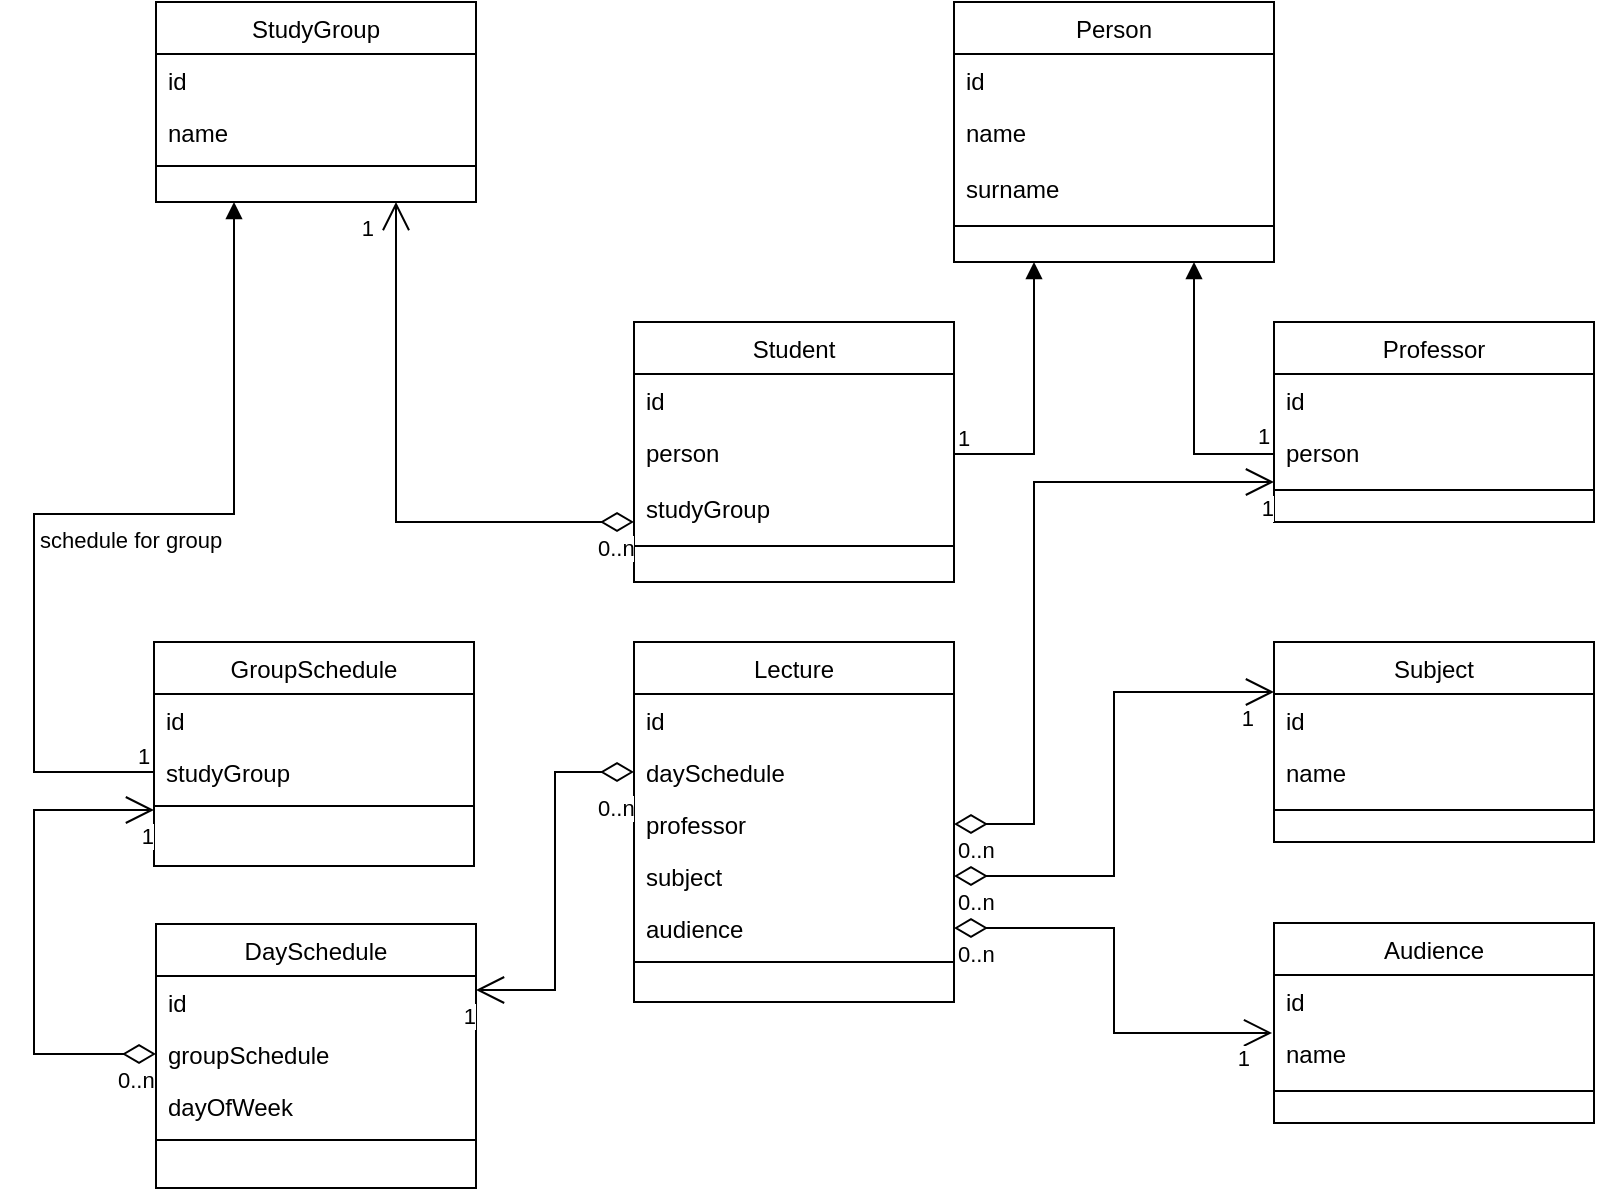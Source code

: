 <mxfile version="16.0.0" type="github">
  <diagram id="C5RBs43oDa-KdzZeNtuy" name="Page-1">
    <mxGraphModel dx="946" dy="564" grid="1" gridSize="10" guides="1" tooltips="1" connect="1" arrows="1" fold="1" page="1" pageScale="1" pageWidth="827" pageHeight="1169" math="0" shadow="0">
      <root>
        <mxCell id="WIyWlLk6GJQsqaUBKTNV-0" />
        <mxCell id="WIyWlLk6GJQsqaUBKTNV-1" parent="WIyWlLk6GJQsqaUBKTNV-0" />
        <mxCell id="zkfFHV4jXpPFQw0GAbJ--0" value="StudyGroup" style="swimlane;fontStyle=0;align=center;verticalAlign=top;childLayout=stackLayout;horizontal=1;startSize=26;horizontalStack=0;resizeParent=1;resizeLast=0;collapsible=1;marginBottom=0;rounded=0;shadow=0;strokeWidth=1;" parent="WIyWlLk6GJQsqaUBKTNV-1" vertex="1">
          <mxGeometry x="81" y="40" width="160" height="100" as="geometry">
            <mxRectangle x="230" y="140" width="160" height="26" as="alternateBounds" />
          </mxGeometry>
        </mxCell>
        <mxCell id="zkfFHV4jXpPFQw0GAbJ--1" value="id" style="text;align=left;verticalAlign=top;spacingLeft=4;spacingRight=4;overflow=hidden;rotatable=0;points=[[0,0.5],[1,0.5]];portConstraint=eastwest;" parent="zkfFHV4jXpPFQw0GAbJ--0" vertex="1">
          <mxGeometry y="26" width="160" height="26" as="geometry" />
        </mxCell>
        <mxCell id="zkfFHV4jXpPFQw0GAbJ--2" value="name" style="text;align=left;verticalAlign=top;spacingLeft=4;spacingRight=4;overflow=hidden;rotatable=0;points=[[0,0.5],[1,0.5]];portConstraint=eastwest;rounded=0;shadow=0;html=0;" parent="zkfFHV4jXpPFQw0GAbJ--0" vertex="1">
          <mxGeometry y="52" width="160" height="26" as="geometry" />
        </mxCell>
        <mxCell id="zkfFHV4jXpPFQw0GAbJ--4" value="" style="line;html=1;strokeWidth=1;align=left;verticalAlign=middle;spacingTop=-1;spacingLeft=3;spacingRight=3;rotatable=0;labelPosition=right;points=[];portConstraint=eastwest;" parent="zkfFHV4jXpPFQw0GAbJ--0" vertex="1">
          <mxGeometry y="78" width="160" height="8" as="geometry" />
        </mxCell>
        <mxCell id="zkfFHV4jXpPFQw0GAbJ--6" value="Student" style="swimlane;fontStyle=0;align=center;verticalAlign=top;childLayout=stackLayout;horizontal=1;startSize=26;horizontalStack=0;resizeParent=1;resizeLast=0;collapsible=1;marginBottom=0;rounded=0;shadow=0;strokeWidth=1;" parent="WIyWlLk6GJQsqaUBKTNV-1" vertex="1">
          <mxGeometry x="320" y="200" width="160" height="130" as="geometry">
            <mxRectangle x="130" y="380" width="160" height="26" as="alternateBounds" />
          </mxGeometry>
        </mxCell>
        <mxCell id="zkfFHV4jXpPFQw0GAbJ--7" value="id" style="text;align=left;verticalAlign=top;spacingLeft=4;spacingRight=4;overflow=hidden;rotatable=0;points=[[0,0.5],[1,0.5]];portConstraint=eastwest;" parent="zkfFHV4jXpPFQw0GAbJ--6" vertex="1">
          <mxGeometry y="26" width="160" height="26" as="geometry" />
        </mxCell>
        <mxCell id="zkfFHV4jXpPFQw0GAbJ--8" value="person" style="text;align=left;verticalAlign=top;spacingLeft=4;spacingRight=4;overflow=hidden;rotatable=0;points=[[0,0.5],[1,0.5]];portConstraint=eastwest;rounded=0;shadow=0;html=0;" parent="zkfFHV4jXpPFQw0GAbJ--6" vertex="1">
          <mxGeometry y="52" width="160" height="28" as="geometry" />
        </mxCell>
        <mxCell id="ZBiW8tiK81gAfzIAbEuC-8" value="studyGroup" style="text;align=left;verticalAlign=top;spacingLeft=4;spacingRight=4;overflow=hidden;rotatable=0;points=[[0,0.5],[1,0.5]];portConstraint=eastwest;rounded=0;shadow=0;html=0;" parent="zkfFHV4jXpPFQw0GAbJ--6" vertex="1">
          <mxGeometry y="80" width="160" height="28" as="geometry" />
        </mxCell>
        <mxCell id="ZBiW8tiK81gAfzIAbEuC-3" value="" style="line;html=1;strokeWidth=1;align=left;verticalAlign=middle;spacingTop=-1;spacingLeft=3;spacingRight=3;rotatable=0;labelPosition=right;points=[];portConstraint=eastwest;" parent="zkfFHV4jXpPFQw0GAbJ--6" vertex="1">
          <mxGeometry y="108" width="160" height="8" as="geometry" />
        </mxCell>
        <mxCell id="zkfFHV4jXpPFQw0GAbJ--13" value="Subject" style="swimlane;fontStyle=0;align=center;verticalAlign=top;childLayout=stackLayout;horizontal=1;startSize=26;horizontalStack=0;resizeParent=1;resizeLast=0;collapsible=1;marginBottom=0;rounded=0;shadow=0;strokeWidth=1;" parent="WIyWlLk6GJQsqaUBKTNV-1" vertex="1">
          <mxGeometry x="640" y="360" width="160" height="100" as="geometry">
            <mxRectangle x="340" y="380" width="170" height="26" as="alternateBounds" />
          </mxGeometry>
        </mxCell>
        <mxCell id="zkfFHV4jXpPFQw0GAbJ--14" value="id" style="text;align=left;verticalAlign=top;spacingLeft=4;spacingRight=4;overflow=hidden;rotatable=0;points=[[0,0.5],[1,0.5]];portConstraint=eastwest;" parent="zkfFHV4jXpPFQw0GAbJ--13" vertex="1">
          <mxGeometry y="26" width="160" height="26" as="geometry" />
        </mxCell>
        <mxCell id="ZBiW8tiK81gAfzIAbEuC-2" value="name" style="text;align=left;verticalAlign=top;spacingLeft=4;spacingRight=4;overflow=hidden;rotatable=0;points=[[0,0.5],[1,0.5]];portConstraint=eastwest;rounded=0;shadow=0;html=0;" parent="zkfFHV4jXpPFQw0GAbJ--13" vertex="1">
          <mxGeometry y="52" width="160" height="28" as="geometry" />
        </mxCell>
        <mxCell id="zkfFHV4jXpPFQw0GAbJ--15" value="" style="line;html=1;strokeWidth=1;align=left;verticalAlign=middle;spacingTop=-1;spacingLeft=3;spacingRight=3;rotatable=0;labelPosition=right;points=[];portConstraint=eastwest;" parent="zkfFHV4jXpPFQw0GAbJ--13" vertex="1">
          <mxGeometry y="80" width="160" height="8" as="geometry" />
        </mxCell>
        <mxCell id="zkfFHV4jXpPFQw0GAbJ--17" value="Lecture" style="swimlane;fontStyle=0;align=center;verticalAlign=top;childLayout=stackLayout;horizontal=1;startSize=26;horizontalStack=0;resizeParent=1;resizeLast=0;collapsible=1;marginBottom=0;rounded=0;shadow=0;strokeWidth=1;" parent="WIyWlLk6GJQsqaUBKTNV-1" vertex="1">
          <mxGeometry x="320" y="360" width="160" height="180" as="geometry">
            <mxRectangle x="40" y="270" width="160" height="26" as="alternateBounds" />
          </mxGeometry>
        </mxCell>
        <mxCell id="zkfFHV4jXpPFQw0GAbJ--18" value="id" style="text;align=left;verticalAlign=top;spacingLeft=4;spacingRight=4;overflow=hidden;rotatable=0;points=[[0,0.5],[1,0.5]];portConstraint=eastwest;" parent="zkfFHV4jXpPFQw0GAbJ--17" vertex="1">
          <mxGeometry y="26" width="160" height="26" as="geometry" />
        </mxCell>
        <mxCell id="zkfFHV4jXpPFQw0GAbJ--19" value="daySchedule" style="text;align=left;verticalAlign=top;spacingLeft=4;spacingRight=4;overflow=hidden;rotatable=0;points=[[0,0.5],[1,0.5]];portConstraint=eastwest;rounded=0;shadow=0;html=0;" parent="zkfFHV4jXpPFQw0GAbJ--17" vertex="1">
          <mxGeometry y="52" width="160" height="26" as="geometry" />
        </mxCell>
        <mxCell id="ZBiW8tiK81gAfzIAbEuC-9" value="professor" style="text;align=left;verticalAlign=top;spacingLeft=4;spacingRight=4;overflow=hidden;rotatable=0;points=[[0,0.5],[1,0.5]];portConstraint=eastwest;rounded=0;shadow=0;html=0;" parent="zkfFHV4jXpPFQw0GAbJ--17" vertex="1">
          <mxGeometry y="78" width="160" height="26" as="geometry" />
        </mxCell>
        <mxCell id="zkfFHV4jXpPFQw0GAbJ--20" value="subject" style="text;align=left;verticalAlign=top;spacingLeft=4;spacingRight=4;overflow=hidden;rotatable=0;points=[[0,0.5],[1,0.5]];portConstraint=eastwest;rounded=0;shadow=0;html=0;" parent="zkfFHV4jXpPFQw0GAbJ--17" vertex="1">
          <mxGeometry y="104" width="160" height="26" as="geometry" />
        </mxCell>
        <mxCell id="zkfFHV4jXpPFQw0GAbJ--21" value="audience" style="text;align=left;verticalAlign=top;spacingLeft=4;spacingRight=4;overflow=hidden;rotatable=0;points=[[0,0.5],[1,0.5]];portConstraint=eastwest;rounded=0;shadow=0;html=0;" parent="zkfFHV4jXpPFQw0GAbJ--17" vertex="1">
          <mxGeometry y="130" width="160" height="26" as="geometry" />
        </mxCell>
        <mxCell id="zkfFHV4jXpPFQw0GAbJ--23" value="" style="line;html=1;strokeWidth=1;align=left;verticalAlign=middle;spacingTop=-1;spacingLeft=3;spacingRight=3;rotatable=0;labelPosition=right;points=[];portConstraint=eastwest;" parent="zkfFHV4jXpPFQw0GAbJ--17" vertex="1">
          <mxGeometry y="156" width="160" height="8" as="geometry" />
        </mxCell>
        <mxCell id="ZBiW8tiK81gAfzIAbEuC-4" value="Audience" style="swimlane;fontStyle=0;align=center;verticalAlign=top;childLayout=stackLayout;horizontal=1;startSize=26;horizontalStack=0;resizeParent=1;resizeLast=0;collapsible=1;marginBottom=0;rounded=0;shadow=0;strokeWidth=1;" parent="WIyWlLk6GJQsqaUBKTNV-1" vertex="1">
          <mxGeometry x="640" y="500.5" width="160" height="100" as="geometry">
            <mxRectangle x="340" y="380" width="170" height="26" as="alternateBounds" />
          </mxGeometry>
        </mxCell>
        <mxCell id="ZBiW8tiK81gAfzIAbEuC-5" value="id" style="text;align=left;verticalAlign=top;spacingLeft=4;spacingRight=4;overflow=hidden;rotatable=0;points=[[0,0.5],[1,0.5]];portConstraint=eastwest;" parent="ZBiW8tiK81gAfzIAbEuC-4" vertex="1">
          <mxGeometry y="26" width="160" height="26" as="geometry" />
        </mxCell>
        <mxCell id="ZBiW8tiK81gAfzIAbEuC-6" value="name" style="text;align=left;verticalAlign=top;spacingLeft=4;spacingRight=4;overflow=hidden;rotatable=0;points=[[0,0.5],[1,0.5]];portConstraint=eastwest;rounded=0;shadow=0;html=0;" parent="ZBiW8tiK81gAfzIAbEuC-4" vertex="1">
          <mxGeometry y="52" width="160" height="28" as="geometry" />
        </mxCell>
        <mxCell id="ZBiW8tiK81gAfzIAbEuC-7" value="" style="line;html=1;strokeWidth=1;align=left;verticalAlign=middle;spacingTop=-1;spacingLeft=3;spacingRight=3;rotatable=0;labelPosition=right;points=[];portConstraint=eastwest;" parent="ZBiW8tiK81gAfzIAbEuC-4" vertex="1">
          <mxGeometry y="80" width="160" height="8" as="geometry" />
        </mxCell>
        <mxCell id="wHeLWgzqAec18PbtGZoy-6" value="" style="endArrow=open;html=1;endSize=12;startArrow=diamondThin;startSize=14;startFill=0;edgeStyle=orthogonalEdgeStyle;rounded=0;entryX=0;entryY=0.25;entryDx=0;entryDy=0;" parent="WIyWlLk6GJQsqaUBKTNV-1" source="zkfFHV4jXpPFQw0GAbJ--20" target="zkfFHV4jXpPFQw0GAbJ--13" edge="1">
          <mxGeometry relative="1" as="geometry">
            <mxPoint x="370" y="380" as="sourcePoint" />
            <mxPoint x="510" y="280" as="targetPoint" />
          </mxGeometry>
        </mxCell>
        <mxCell id="wHeLWgzqAec18PbtGZoy-7" value="0..n" style="edgeLabel;resizable=0;html=1;align=left;verticalAlign=top;" parent="wHeLWgzqAec18PbtGZoy-6" connectable="0" vertex="1">
          <mxGeometry x="-1" relative="1" as="geometry" />
        </mxCell>
        <mxCell id="wHeLWgzqAec18PbtGZoy-8" value="1" style="edgeLabel;resizable=0;html=1;align=right;verticalAlign=top;" parent="wHeLWgzqAec18PbtGZoy-6" connectable="0" vertex="1">
          <mxGeometry x="1" relative="1" as="geometry">
            <mxPoint x="-10" as="offset" />
          </mxGeometry>
        </mxCell>
        <mxCell id="wHeLWgzqAec18PbtGZoy-9" value="" style="endArrow=open;html=1;endSize=12;startArrow=diamondThin;startSize=14;startFill=0;edgeStyle=orthogonalEdgeStyle;rounded=0;entryX=-0.006;entryY=1.115;entryDx=0;entryDy=0;entryPerimeter=0;" parent="WIyWlLk6GJQsqaUBKTNV-1" source="zkfFHV4jXpPFQw0GAbJ--21" target="ZBiW8tiK81gAfzIAbEuC-5" edge="1">
          <mxGeometry relative="1" as="geometry">
            <mxPoint x="410" y="420" as="sourcePoint" />
            <mxPoint x="570" y="420" as="targetPoint" />
          </mxGeometry>
        </mxCell>
        <mxCell id="wHeLWgzqAec18PbtGZoy-10" value="0..n" style="edgeLabel;resizable=0;html=1;align=left;verticalAlign=top;" parent="wHeLWgzqAec18PbtGZoy-9" connectable="0" vertex="1">
          <mxGeometry x="-1" relative="1" as="geometry" />
        </mxCell>
        <mxCell id="wHeLWgzqAec18PbtGZoy-11" value="1" style="edgeLabel;resizable=0;html=1;align=right;verticalAlign=top;" parent="wHeLWgzqAec18PbtGZoy-9" connectable="0" vertex="1">
          <mxGeometry x="1" relative="1" as="geometry">
            <mxPoint x="-10" as="offset" />
          </mxGeometry>
        </mxCell>
        <mxCell id="QOIhF5GQYa2GGl8REqSU-0" value="Person" style="swimlane;fontStyle=0;align=center;verticalAlign=top;childLayout=stackLayout;horizontal=1;startSize=26;horizontalStack=0;resizeParent=1;resizeLast=0;collapsible=1;marginBottom=0;rounded=0;shadow=0;strokeWidth=1;" parent="WIyWlLk6GJQsqaUBKTNV-1" vertex="1">
          <mxGeometry x="480" y="40" width="160" height="130" as="geometry">
            <mxRectangle x="340" y="380" width="170" height="26" as="alternateBounds" />
          </mxGeometry>
        </mxCell>
        <mxCell id="QOIhF5GQYa2GGl8REqSU-1" value="id" style="text;align=left;verticalAlign=top;spacingLeft=4;spacingRight=4;overflow=hidden;rotatable=0;points=[[0,0.5],[1,0.5]];portConstraint=eastwest;" parent="QOIhF5GQYa2GGl8REqSU-0" vertex="1">
          <mxGeometry y="26" width="160" height="26" as="geometry" />
        </mxCell>
        <mxCell id="QOIhF5GQYa2GGl8REqSU-2" value="name" style="text;align=left;verticalAlign=top;spacingLeft=4;spacingRight=4;overflow=hidden;rotatable=0;points=[[0,0.5],[1,0.5]];portConstraint=eastwest;rounded=0;shadow=0;html=0;" parent="QOIhF5GQYa2GGl8REqSU-0" vertex="1">
          <mxGeometry y="52" width="160" height="28" as="geometry" />
        </mxCell>
        <mxCell id="QOIhF5GQYa2GGl8REqSU-4" value="surname" style="text;align=left;verticalAlign=top;spacingLeft=4;spacingRight=4;overflow=hidden;rotatable=0;points=[[0,0.5],[1,0.5]];portConstraint=eastwest;rounded=0;shadow=0;html=0;" parent="QOIhF5GQYa2GGl8REqSU-0" vertex="1">
          <mxGeometry y="80" width="160" height="28" as="geometry" />
        </mxCell>
        <mxCell id="QOIhF5GQYa2GGl8REqSU-3" value="" style="line;html=1;strokeWidth=1;align=left;verticalAlign=middle;spacingTop=-1;spacingLeft=3;spacingRight=3;rotatable=0;labelPosition=right;points=[];portConstraint=eastwest;" parent="QOIhF5GQYa2GGl8REqSU-0" vertex="1">
          <mxGeometry y="108" width="160" height="8" as="geometry" />
        </mxCell>
        <mxCell id="QOIhF5GQYa2GGl8REqSU-5" value="" style="endArrow=block;endFill=1;html=1;edgeStyle=orthogonalEdgeStyle;align=left;verticalAlign=top;rounded=0;entryX=0.25;entryY=1;entryDx=0;entryDy=0;" parent="WIyWlLk6GJQsqaUBKTNV-1" source="zkfFHV4jXpPFQw0GAbJ--8" target="QOIhF5GQYa2GGl8REqSU-0" edge="1">
          <mxGeometry x="-1" relative="1" as="geometry">
            <mxPoint x="160" y="100" as="sourcePoint" />
            <mxPoint x="340" y="190" as="targetPoint" />
          </mxGeometry>
        </mxCell>
        <mxCell id="QOIhF5GQYa2GGl8REqSU-6" value="1" style="edgeLabel;resizable=0;html=1;align=left;verticalAlign=bottom;" parent="QOIhF5GQYa2GGl8REqSU-5" connectable="0" vertex="1">
          <mxGeometry x="-1" relative="1" as="geometry" />
        </mxCell>
        <mxCell id="QOIhF5GQYa2GGl8REqSU-7" value="Professor" style="swimlane;fontStyle=0;align=center;verticalAlign=top;childLayout=stackLayout;horizontal=1;startSize=26;horizontalStack=0;resizeParent=1;resizeLast=0;collapsible=1;marginBottom=0;rounded=0;shadow=0;strokeWidth=1;" parent="WIyWlLk6GJQsqaUBKTNV-1" vertex="1">
          <mxGeometry x="640" y="200" width="160" height="100" as="geometry">
            <mxRectangle x="340" y="380" width="170" height="26" as="alternateBounds" />
          </mxGeometry>
        </mxCell>
        <mxCell id="QOIhF5GQYa2GGl8REqSU-8" value="id" style="text;align=left;verticalAlign=top;spacingLeft=4;spacingRight=4;overflow=hidden;rotatable=0;points=[[0,0.5],[1,0.5]];portConstraint=eastwest;" parent="QOIhF5GQYa2GGl8REqSU-7" vertex="1">
          <mxGeometry y="26" width="160" height="26" as="geometry" />
        </mxCell>
        <mxCell id="QOIhF5GQYa2GGl8REqSU-9" value="person" style="text;align=left;verticalAlign=top;spacingLeft=4;spacingRight=4;overflow=hidden;rotatable=0;points=[[0,0.5],[1,0.5]];portConstraint=eastwest;rounded=0;shadow=0;html=0;" parent="QOIhF5GQYa2GGl8REqSU-7" vertex="1">
          <mxGeometry y="52" width="160" height="28" as="geometry" />
        </mxCell>
        <mxCell id="QOIhF5GQYa2GGl8REqSU-10" value="" style="line;html=1;strokeWidth=1;align=left;verticalAlign=middle;spacingTop=-1;spacingLeft=3;spacingRight=3;rotatable=0;labelPosition=right;points=[];portConstraint=eastwest;" parent="QOIhF5GQYa2GGl8REqSU-7" vertex="1">
          <mxGeometry y="80" width="160" height="8" as="geometry" />
        </mxCell>
        <mxCell id="QOIhF5GQYa2GGl8REqSU-11" value="" style="endArrow=block;endFill=1;html=1;edgeStyle=orthogonalEdgeStyle;align=left;verticalAlign=top;rounded=0;entryX=0.75;entryY=1;entryDx=0;entryDy=0;" parent="WIyWlLk6GJQsqaUBKTNV-1" source="QOIhF5GQYa2GGl8REqSU-9" target="QOIhF5GQYa2GGl8REqSU-0" edge="1">
          <mxGeometry x="-1" relative="1" as="geometry">
            <mxPoint x="630" y="260" as="sourcePoint" />
            <mxPoint x="600" y="80" as="targetPoint" />
          </mxGeometry>
        </mxCell>
        <mxCell id="QOIhF5GQYa2GGl8REqSU-12" value="1" style="edgeLabel;resizable=0;html=1;align=left;verticalAlign=bottom;" parent="QOIhF5GQYa2GGl8REqSU-11" connectable="0" vertex="1">
          <mxGeometry x="-1" relative="1" as="geometry">
            <mxPoint x="-10" y="-1" as="offset" />
          </mxGeometry>
        </mxCell>
        <mxCell id="QOIhF5GQYa2GGl8REqSU-13" value="GroupSchedule" style="swimlane;fontStyle=0;align=center;verticalAlign=top;childLayout=stackLayout;horizontal=1;startSize=26;horizontalStack=0;resizeParent=1;resizeLast=0;collapsible=1;marginBottom=0;rounded=0;shadow=0;strokeWidth=1;" parent="WIyWlLk6GJQsqaUBKTNV-1" vertex="1">
          <mxGeometry x="80" y="360" width="160" height="112" as="geometry">
            <mxRectangle x="230" y="140" width="160" height="26" as="alternateBounds" />
          </mxGeometry>
        </mxCell>
        <mxCell id="QOIhF5GQYa2GGl8REqSU-14" value="id" style="text;align=left;verticalAlign=top;spacingLeft=4;spacingRight=4;overflow=hidden;rotatable=0;points=[[0,0.5],[1,0.5]];portConstraint=eastwest;" parent="QOIhF5GQYa2GGl8REqSU-13" vertex="1">
          <mxGeometry y="26" width="160" height="26" as="geometry" />
        </mxCell>
        <mxCell id="QOIhF5GQYa2GGl8REqSU-31" value="studyGroup" style="text;align=left;verticalAlign=top;spacingLeft=4;spacingRight=4;overflow=hidden;rotatable=0;points=[[0,0.5],[1,0.5]];portConstraint=eastwest;rounded=0;shadow=0;html=0;" parent="QOIhF5GQYa2GGl8REqSU-13" vertex="1">
          <mxGeometry y="52" width="160" height="26" as="geometry" />
        </mxCell>
        <mxCell id="QOIhF5GQYa2GGl8REqSU-16" value="" style="line;html=1;strokeWidth=1;align=left;verticalAlign=middle;spacingTop=-1;spacingLeft=3;spacingRight=3;rotatable=0;labelPosition=right;points=[];portConstraint=eastwest;" parent="QOIhF5GQYa2GGl8REqSU-13" vertex="1">
          <mxGeometry y="78" width="160" height="8" as="geometry" />
        </mxCell>
        <mxCell id="QOIhF5GQYa2GGl8REqSU-18" value="schedule for group" style="endArrow=block;endFill=1;html=1;edgeStyle=orthogonalEdgeStyle;align=left;verticalAlign=top;rounded=0;entryX=0.25;entryY=1;entryDx=0;entryDy=0;" parent="WIyWlLk6GJQsqaUBKTNV-1" source="QOIhF5GQYa2GGl8REqSU-31" target="zkfFHV4jXpPFQw0GAbJ--0" edge="1">
          <mxGeometry x="-0.151" relative="1" as="geometry">
            <mxPoint x="80" y="451" as="sourcePoint" />
            <mxPoint x="210" y="390" as="targetPoint" />
            <Array as="points">
              <mxPoint x="20" y="425" />
              <mxPoint x="20" y="296" />
              <mxPoint x="120" y="296" />
            </Array>
            <mxPoint as="offset" />
          </mxGeometry>
        </mxCell>
        <mxCell id="QOIhF5GQYa2GGl8REqSU-19" value="1" style="edgeLabel;resizable=0;html=1;align=left;verticalAlign=bottom;" parent="QOIhF5GQYa2GGl8REqSU-18" connectable="0" vertex="1">
          <mxGeometry x="-1" relative="1" as="geometry">
            <mxPoint x="-10" as="offset" />
          </mxGeometry>
        </mxCell>
        <mxCell id="QOIhF5GQYa2GGl8REqSU-20" value="DaySchedule" style="swimlane;fontStyle=0;align=center;verticalAlign=top;childLayout=stackLayout;horizontal=1;startSize=26;horizontalStack=0;resizeParent=1;resizeLast=0;collapsible=1;marginBottom=0;rounded=0;shadow=0;strokeWidth=1;" parent="WIyWlLk6GJQsqaUBKTNV-1" vertex="1">
          <mxGeometry x="81" y="501" width="160" height="132" as="geometry">
            <mxRectangle x="230" y="140" width="160" height="26" as="alternateBounds" />
          </mxGeometry>
        </mxCell>
        <mxCell id="QOIhF5GQYa2GGl8REqSU-21" value="id" style="text;align=left;verticalAlign=top;spacingLeft=4;spacingRight=4;overflow=hidden;rotatable=0;points=[[0,0.5],[1,0.5]];portConstraint=eastwest;" parent="QOIhF5GQYa2GGl8REqSU-20" vertex="1">
          <mxGeometry y="26" width="160" height="26" as="geometry" />
        </mxCell>
        <mxCell id="QOIhF5GQYa2GGl8REqSU-22" value="groupSchedule" style="text;align=left;verticalAlign=top;spacingLeft=4;spacingRight=4;overflow=hidden;rotatable=0;points=[[0,0.5],[1,0.5]];portConstraint=eastwest;rounded=0;shadow=0;html=0;" parent="QOIhF5GQYa2GGl8REqSU-20" vertex="1">
          <mxGeometry y="52" width="160" height="26" as="geometry" />
        </mxCell>
        <mxCell id="QOIhF5GQYa2GGl8REqSU-24" value="dayOfWeek" style="text;align=left;verticalAlign=top;spacingLeft=4;spacingRight=4;overflow=hidden;rotatable=0;points=[[0,0.5],[1,0.5]];portConstraint=eastwest;rounded=0;shadow=0;html=0;" parent="QOIhF5GQYa2GGl8REqSU-20" vertex="1">
          <mxGeometry y="78" width="160" height="26" as="geometry" />
        </mxCell>
        <mxCell id="QOIhF5GQYa2GGl8REqSU-23" value="" style="line;html=1;strokeWidth=1;align=left;verticalAlign=middle;spacingTop=-1;spacingLeft=3;spacingRight=3;rotatable=0;labelPosition=right;points=[];portConstraint=eastwest;" parent="QOIhF5GQYa2GGl8REqSU-20" vertex="1">
          <mxGeometry y="104" width="160" height="8" as="geometry" />
        </mxCell>
        <mxCell id="QOIhF5GQYa2GGl8REqSU-28" value="" style="endArrow=open;html=1;endSize=12;startArrow=diamondThin;startSize=14;startFill=0;edgeStyle=orthogonalEdgeStyle;rounded=0;exitX=1;exitY=0.5;exitDx=0;exitDy=0;" parent="WIyWlLk6GJQsqaUBKTNV-1" source="ZBiW8tiK81gAfzIAbEuC-9" target="QOIhF5GQYa2GGl8REqSU-7" edge="1">
          <mxGeometry relative="1" as="geometry">
            <mxPoint x="580" y="390" as="sourcePoint" />
            <mxPoint x="740" y="390" as="targetPoint" />
            <Array as="points">
              <mxPoint x="520" y="451" />
              <mxPoint x="520" y="280" />
            </Array>
          </mxGeometry>
        </mxCell>
        <mxCell id="QOIhF5GQYa2GGl8REqSU-29" value="0..n" style="edgeLabel;resizable=0;html=1;align=left;verticalAlign=top;" parent="QOIhF5GQYa2GGl8REqSU-28" connectable="0" vertex="1">
          <mxGeometry x="-1" relative="1" as="geometry" />
        </mxCell>
        <mxCell id="QOIhF5GQYa2GGl8REqSU-30" value="1" style="edgeLabel;resizable=0;html=1;align=right;verticalAlign=top;" parent="QOIhF5GQYa2GGl8REqSU-28" connectable="0" vertex="1">
          <mxGeometry x="1" relative="1" as="geometry" />
        </mxCell>
        <mxCell id="QOIhF5GQYa2GGl8REqSU-32" value="" style="endArrow=open;html=1;endSize=12;startArrow=diamondThin;startSize=14;startFill=0;edgeStyle=orthogonalEdgeStyle;rounded=0;entryX=0;entryY=0.75;entryDx=0;entryDy=0;exitX=0;exitY=0.5;exitDx=0;exitDy=0;" parent="WIyWlLk6GJQsqaUBKTNV-1" source="QOIhF5GQYa2GGl8REqSU-22" target="QOIhF5GQYa2GGl8REqSU-13" edge="1">
          <mxGeometry relative="1" as="geometry">
            <mxPoint x="60" y="670" as="sourcePoint" />
            <mxPoint x="220" y="670" as="targetPoint" />
            <Array as="points">
              <mxPoint x="20" y="566" />
              <mxPoint x="20" y="444" />
            </Array>
          </mxGeometry>
        </mxCell>
        <mxCell id="QOIhF5GQYa2GGl8REqSU-33" value="0..n" style="edgeLabel;resizable=0;html=1;align=left;verticalAlign=top;" parent="QOIhF5GQYa2GGl8REqSU-32" connectable="0" vertex="1">
          <mxGeometry x="-1" relative="1" as="geometry">
            <mxPoint x="-21" as="offset" />
          </mxGeometry>
        </mxCell>
        <mxCell id="QOIhF5GQYa2GGl8REqSU-34" value="1" style="edgeLabel;resizable=0;html=1;align=right;verticalAlign=top;" parent="QOIhF5GQYa2GGl8REqSU-32" connectable="0" vertex="1">
          <mxGeometry x="1" relative="1" as="geometry" />
        </mxCell>
        <mxCell id="QOIhF5GQYa2GGl8REqSU-35" value="" style="endArrow=open;html=1;endSize=12;startArrow=diamondThin;startSize=14;startFill=0;edgeStyle=orthogonalEdgeStyle;rounded=0;entryX=1;entryY=0.25;entryDx=0;entryDy=0;" parent="WIyWlLk6GJQsqaUBKTNV-1" source="zkfFHV4jXpPFQw0GAbJ--19" target="QOIhF5GQYa2GGl8REqSU-20" edge="1">
          <mxGeometry relative="1" as="geometry">
            <mxPoint x="340" y="700" as="sourcePoint" />
            <mxPoint x="500" y="700" as="targetPoint" />
          </mxGeometry>
        </mxCell>
        <mxCell id="QOIhF5GQYa2GGl8REqSU-36" value="0..n" style="edgeLabel;resizable=0;html=1;align=left;verticalAlign=top;" parent="QOIhF5GQYa2GGl8REqSU-35" connectable="0" vertex="1">
          <mxGeometry x="-1" relative="1" as="geometry">
            <mxPoint x="-20" y="5" as="offset" />
          </mxGeometry>
        </mxCell>
        <mxCell id="QOIhF5GQYa2GGl8REqSU-37" value="1" style="edgeLabel;resizable=0;html=1;align=right;verticalAlign=top;" parent="QOIhF5GQYa2GGl8REqSU-35" connectable="0" vertex="1">
          <mxGeometry x="1" relative="1" as="geometry" />
        </mxCell>
        <mxCell id="vM4hG7SJimC8iO46Upv6-12" value="" style="endArrow=open;html=1;endSize=12;startArrow=diamondThin;startSize=14;startFill=0;edgeStyle=orthogonalEdgeStyle;rounded=0;entryX=0.75;entryY=1;entryDx=0;entryDy=0;" edge="1" parent="WIyWlLk6GJQsqaUBKTNV-1" source="ZBiW8tiK81gAfzIAbEuC-8" target="zkfFHV4jXpPFQw0GAbJ--0">
          <mxGeometry relative="1" as="geometry">
            <mxPoint x="210" y="321" as="sourcePoint" />
            <mxPoint x="370" y="150" as="targetPoint" />
            <Array as="points">
              <mxPoint x="201" y="300" />
            </Array>
          </mxGeometry>
        </mxCell>
        <mxCell id="vM4hG7SJimC8iO46Upv6-13" value="0..n" style="edgeLabel;resizable=0;html=1;align=left;verticalAlign=top;" connectable="0" vertex="1" parent="vM4hG7SJimC8iO46Upv6-12">
          <mxGeometry x="-1" relative="1" as="geometry">
            <mxPoint x="-20" as="offset" />
          </mxGeometry>
        </mxCell>
        <mxCell id="vM4hG7SJimC8iO46Upv6-14" value="1" style="edgeLabel;resizable=0;html=1;align=right;verticalAlign=top;" connectable="0" vertex="1" parent="vM4hG7SJimC8iO46Upv6-12">
          <mxGeometry x="1" relative="1" as="geometry">
            <mxPoint x="-11" as="offset" />
          </mxGeometry>
        </mxCell>
      </root>
    </mxGraphModel>
  </diagram>
</mxfile>
